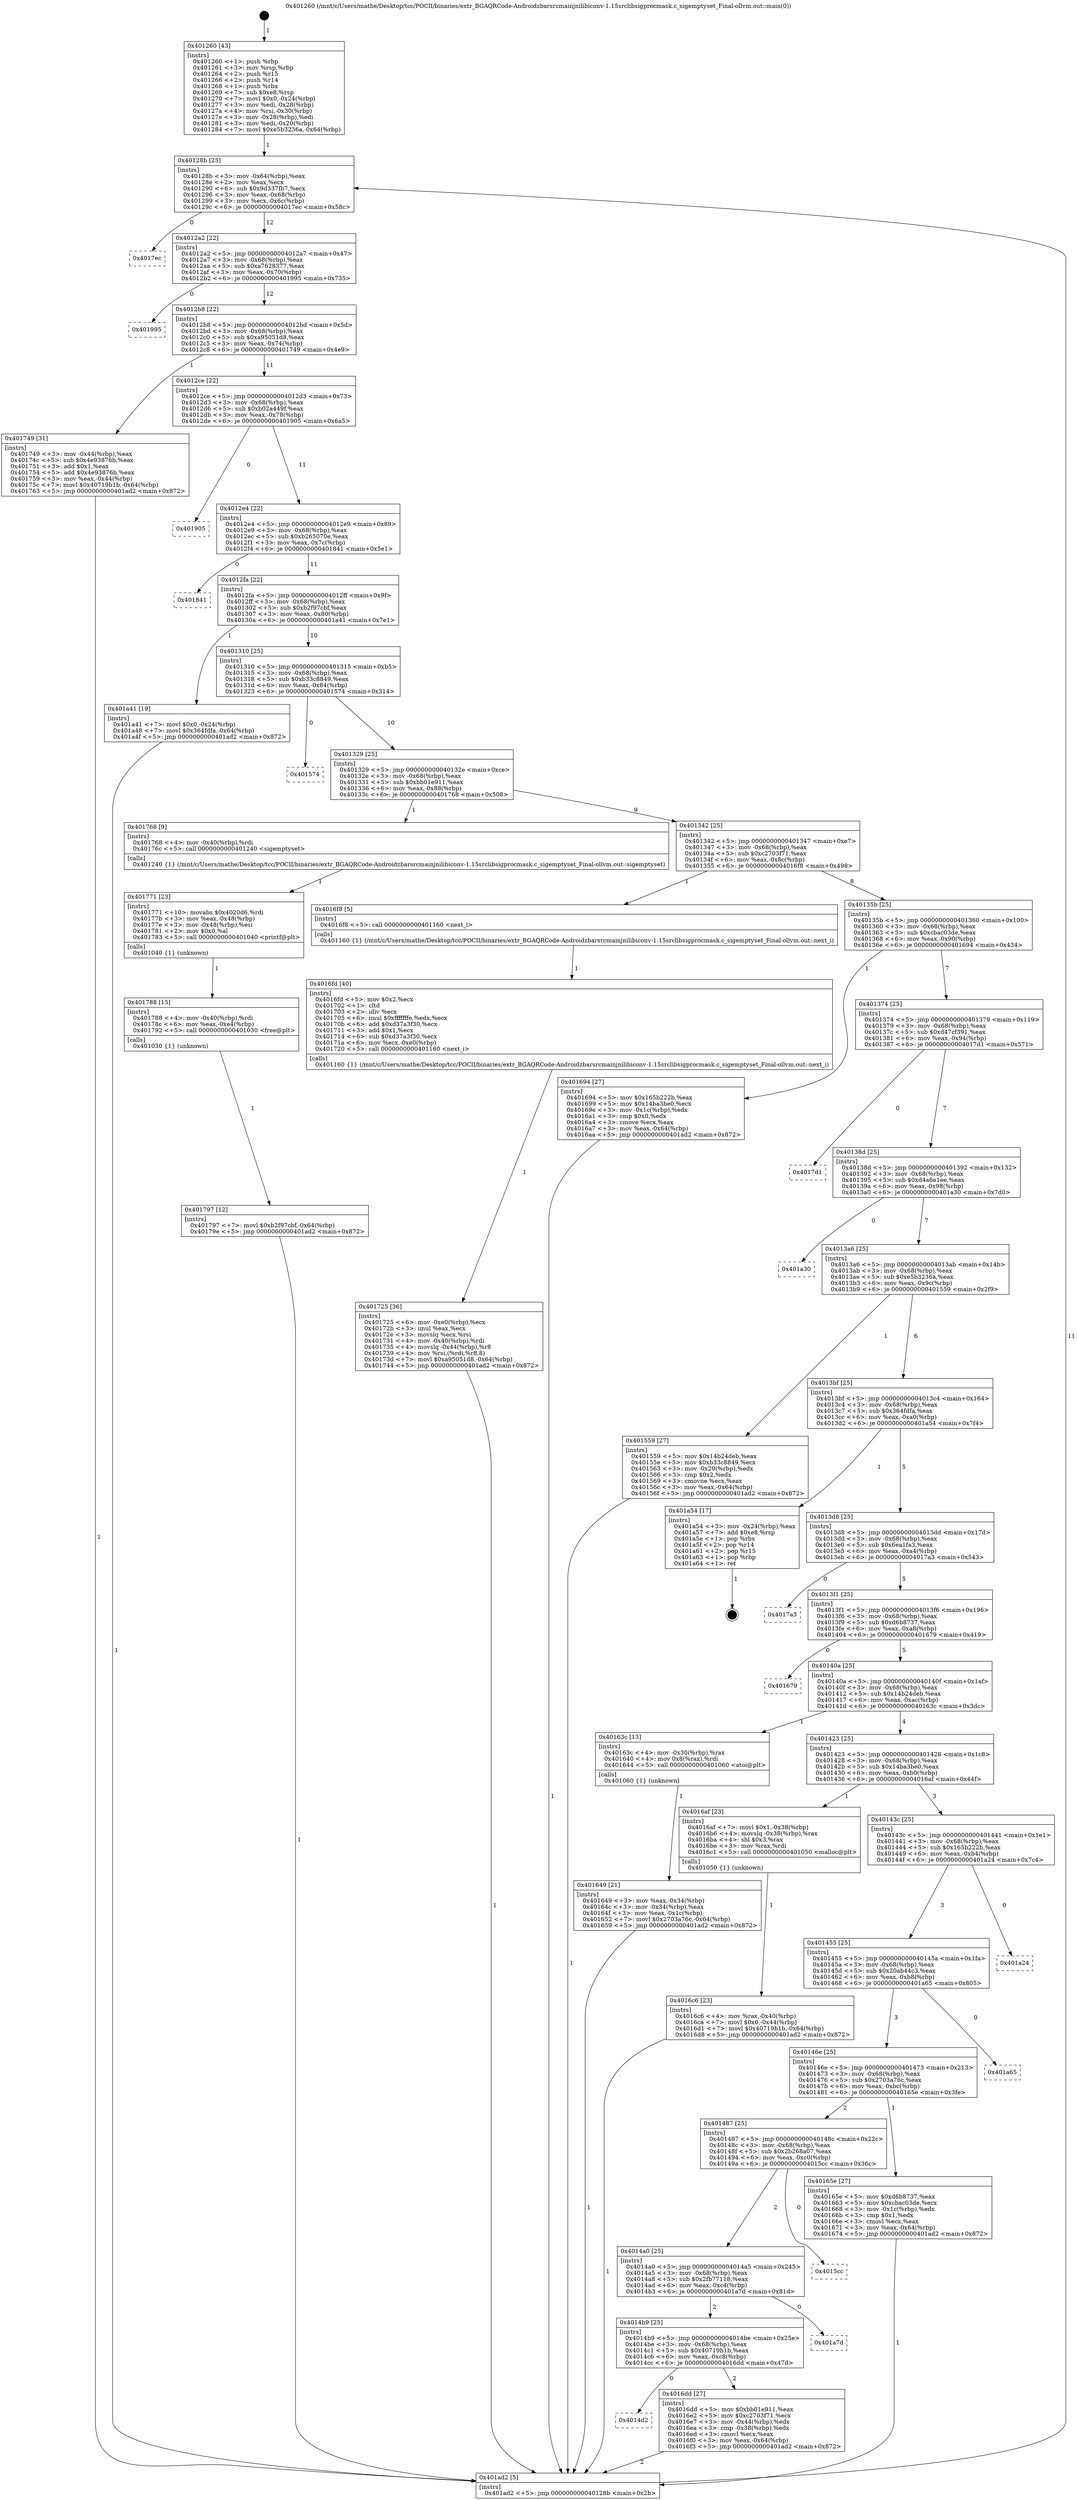 digraph "0x401260" {
  label = "0x401260 (/mnt/c/Users/mathe/Desktop/tcc/POCII/binaries/extr_BGAQRCode-Androidzbarsrcmainjnilibiconv-1.15srclibsigprocmask.c_sigemptyset_Final-ollvm.out::main(0))"
  labelloc = "t"
  node[shape=record]

  Entry [label="",width=0.3,height=0.3,shape=circle,fillcolor=black,style=filled]
  "0x40128b" [label="{
     0x40128b [23]\l
     | [instrs]\l
     &nbsp;&nbsp;0x40128b \<+3\>: mov -0x64(%rbp),%eax\l
     &nbsp;&nbsp;0x40128e \<+2\>: mov %eax,%ecx\l
     &nbsp;&nbsp;0x401290 \<+6\>: sub $0x9d337fb7,%ecx\l
     &nbsp;&nbsp;0x401296 \<+3\>: mov %eax,-0x68(%rbp)\l
     &nbsp;&nbsp;0x401299 \<+3\>: mov %ecx,-0x6c(%rbp)\l
     &nbsp;&nbsp;0x40129c \<+6\>: je 00000000004017ec \<main+0x58c\>\l
  }"]
  "0x4017ec" [label="{
     0x4017ec\l
  }", style=dashed]
  "0x4012a2" [label="{
     0x4012a2 [22]\l
     | [instrs]\l
     &nbsp;&nbsp;0x4012a2 \<+5\>: jmp 00000000004012a7 \<main+0x47\>\l
     &nbsp;&nbsp;0x4012a7 \<+3\>: mov -0x68(%rbp),%eax\l
     &nbsp;&nbsp;0x4012aa \<+5\>: sub $0xa7628377,%eax\l
     &nbsp;&nbsp;0x4012af \<+3\>: mov %eax,-0x70(%rbp)\l
     &nbsp;&nbsp;0x4012b2 \<+6\>: je 0000000000401995 \<main+0x735\>\l
  }"]
  Exit [label="",width=0.3,height=0.3,shape=circle,fillcolor=black,style=filled,peripheries=2]
  "0x401995" [label="{
     0x401995\l
  }", style=dashed]
  "0x4012b8" [label="{
     0x4012b8 [22]\l
     | [instrs]\l
     &nbsp;&nbsp;0x4012b8 \<+5\>: jmp 00000000004012bd \<main+0x5d\>\l
     &nbsp;&nbsp;0x4012bd \<+3\>: mov -0x68(%rbp),%eax\l
     &nbsp;&nbsp;0x4012c0 \<+5\>: sub $0xa95051d8,%eax\l
     &nbsp;&nbsp;0x4012c5 \<+3\>: mov %eax,-0x74(%rbp)\l
     &nbsp;&nbsp;0x4012c8 \<+6\>: je 0000000000401749 \<main+0x4e9\>\l
  }"]
  "0x401797" [label="{
     0x401797 [12]\l
     | [instrs]\l
     &nbsp;&nbsp;0x401797 \<+7\>: movl $0xb2f97cbf,-0x64(%rbp)\l
     &nbsp;&nbsp;0x40179e \<+5\>: jmp 0000000000401ad2 \<main+0x872\>\l
  }"]
  "0x401749" [label="{
     0x401749 [31]\l
     | [instrs]\l
     &nbsp;&nbsp;0x401749 \<+3\>: mov -0x44(%rbp),%eax\l
     &nbsp;&nbsp;0x40174c \<+5\>: sub $0x4e93876b,%eax\l
     &nbsp;&nbsp;0x401751 \<+3\>: add $0x1,%eax\l
     &nbsp;&nbsp;0x401754 \<+5\>: add $0x4e93876b,%eax\l
     &nbsp;&nbsp;0x401759 \<+3\>: mov %eax,-0x44(%rbp)\l
     &nbsp;&nbsp;0x40175c \<+7\>: movl $0x40719b1b,-0x64(%rbp)\l
     &nbsp;&nbsp;0x401763 \<+5\>: jmp 0000000000401ad2 \<main+0x872\>\l
  }"]
  "0x4012ce" [label="{
     0x4012ce [22]\l
     | [instrs]\l
     &nbsp;&nbsp;0x4012ce \<+5\>: jmp 00000000004012d3 \<main+0x73\>\l
     &nbsp;&nbsp;0x4012d3 \<+3\>: mov -0x68(%rbp),%eax\l
     &nbsp;&nbsp;0x4012d6 \<+5\>: sub $0xb02a449f,%eax\l
     &nbsp;&nbsp;0x4012db \<+3\>: mov %eax,-0x78(%rbp)\l
     &nbsp;&nbsp;0x4012de \<+6\>: je 0000000000401905 \<main+0x6a5\>\l
  }"]
  "0x401788" [label="{
     0x401788 [15]\l
     | [instrs]\l
     &nbsp;&nbsp;0x401788 \<+4\>: mov -0x40(%rbp),%rdi\l
     &nbsp;&nbsp;0x40178c \<+6\>: mov %eax,-0xe4(%rbp)\l
     &nbsp;&nbsp;0x401792 \<+5\>: call 0000000000401030 \<free@plt\>\l
     | [calls]\l
     &nbsp;&nbsp;0x401030 \{1\} (unknown)\l
  }"]
  "0x401905" [label="{
     0x401905\l
  }", style=dashed]
  "0x4012e4" [label="{
     0x4012e4 [22]\l
     | [instrs]\l
     &nbsp;&nbsp;0x4012e4 \<+5\>: jmp 00000000004012e9 \<main+0x89\>\l
     &nbsp;&nbsp;0x4012e9 \<+3\>: mov -0x68(%rbp),%eax\l
     &nbsp;&nbsp;0x4012ec \<+5\>: sub $0xb265070e,%eax\l
     &nbsp;&nbsp;0x4012f1 \<+3\>: mov %eax,-0x7c(%rbp)\l
     &nbsp;&nbsp;0x4012f4 \<+6\>: je 0000000000401841 \<main+0x5e1\>\l
  }"]
  "0x401771" [label="{
     0x401771 [23]\l
     | [instrs]\l
     &nbsp;&nbsp;0x401771 \<+10\>: movabs $0x4020d6,%rdi\l
     &nbsp;&nbsp;0x40177b \<+3\>: mov %eax,-0x48(%rbp)\l
     &nbsp;&nbsp;0x40177e \<+3\>: mov -0x48(%rbp),%esi\l
     &nbsp;&nbsp;0x401781 \<+2\>: mov $0x0,%al\l
     &nbsp;&nbsp;0x401783 \<+5\>: call 0000000000401040 \<printf@plt\>\l
     | [calls]\l
     &nbsp;&nbsp;0x401040 \{1\} (unknown)\l
  }"]
  "0x401841" [label="{
     0x401841\l
  }", style=dashed]
  "0x4012fa" [label="{
     0x4012fa [22]\l
     | [instrs]\l
     &nbsp;&nbsp;0x4012fa \<+5\>: jmp 00000000004012ff \<main+0x9f\>\l
     &nbsp;&nbsp;0x4012ff \<+3\>: mov -0x68(%rbp),%eax\l
     &nbsp;&nbsp;0x401302 \<+5\>: sub $0xb2f97cbf,%eax\l
     &nbsp;&nbsp;0x401307 \<+3\>: mov %eax,-0x80(%rbp)\l
     &nbsp;&nbsp;0x40130a \<+6\>: je 0000000000401a41 \<main+0x7e1\>\l
  }"]
  "0x401725" [label="{
     0x401725 [36]\l
     | [instrs]\l
     &nbsp;&nbsp;0x401725 \<+6\>: mov -0xe0(%rbp),%ecx\l
     &nbsp;&nbsp;0x40172b \<+3\>: imul %eax,%ecx\l
     &nbsp;&nbsp;0x40172e \<+3\>: movslq %ecx,%rsi\l
     &nbsp;&nbsp;0x401731 \<+4\>: mov -0x40(%rbp),%rdi\l
     &nbsp;&nbsp;0x401735 \<+4\>: movslq -0x44(%rbp),%r8\l
     &nbsp;&nbsp;0x401739 \<+4\>: mov %rsi,(%rdi,%r8,8)\l
     &nbsp;&nbsp;0x40173d \<+7\>: movl $0xa95051d8,-0x64(%rbp)\l
     &nbsp;&nbsp;0x401744 \<+5\>: jmp 0000000000401ad2 \<main+0x872\>\l
  }"]
  "0x401a41" [label="{
     0x401a41 [19]\l
     | [instrs]\l
     &nbsp;&nbsp;0x401a41 \<+7\>: movl $0x0,-0x24(%rbp)\l
     &nbsp;&nbsp;0x401a48 \<+7\>: movl $0x364fdfa,-0x64(%rbp)\l
     &nbsp;&nbsp;0x401a4f \<+5\>: jmp 0000000000401ad2 \<main+0x872\>\l
  }"]
  "0x401310" [label="{
     0x401310 [25]\l
     | [instrs]\l
     &nbsp;&nbsp;0x401310 \<+5\>: jmp 0000000000401315 \<main+0xb5\>\l
     &nbsp;&nbsp;0x401315 \<+3\>: mov -0x68(%rbp),%eax\l
     &nbsp;&nbsp;0x401318 \<+5\>: sub $0xb33c8849,%eax\l
     &nbsp;&nbsp;0x40131d \<+6\>: mov %eax,-0x84(%rbp)\l
     &nbsp;&nbsp;0x401323 \<+6\>: je 0000000000401574 \<main+0x314\>\l
  }"]
  "0x4016fd" [label="{
     0x4016fd [40]\l
     | [instrs]\l
     &nbsp;&nbsp;0x4016fd \<+5\>: mov $0x2,%ecx\l
     &nbsp;&nbsp;0x401702 \<+1\>: cltd\l
     &nbsp;&nbsp;0x401703 \<+2\>: idiv %ecx\l
     &nbsp;&nbsp;0x401705 \<+6\>: imul $0xfffffffe,%edx,%ecx\l
     &nbsp;&nbsp;0x40170b \<+6\>: add $0xd37a3f30,%ecx\l
     &nbsp;&nbsp;0x401711 \<+3\>: add $0x1,%ecx\l
     &nbsp;&nbsp;0x401714 \<+6\>: sub $0xd37a3f30,%ecx\l
     &nbsp;&nbsp;0x40171a \<+6\>: mov %ecx,-0xe0(%rbp)\l
     &nbsp;&nbsp;0x401720 \<+5\>: call 0000000000401160 \<next_i\>\l
     | [calls]\l
     &nbsp;&nbsp;0x401160 \{1\} (/mnt/c/Users/mathe/Desktop/tcc/POCII/binaries/extr_BGAQRCode-Androidzbarsrcmainjnilibiconv-1.15srclibsigprocmask.c_sigemptyset_Final-ollvm.out::next_i)\l
  }"]
  "0x401574" [label="{
     0x401574\l
  }", style=dashed]
  "0x401329" [label="{
     0x401329 [25]\l
     | [instrs]\l
     &nbsp;&nbsp;0x401329 \<+5\>: jmp 000000000040132e \<main+0xce\>\l
     &nbsp;&nbsp;0x40132e \<+3\>: mov -0x68(%rbp),%eax\l
     &nbsp;&nbsp;0x401331 \<+5\>: sub $0xbb01e911,%eax\l
     &nbsp;&nbsp;0x401336 \<+6\>: mov %eax,-0x88(%rbp)\l
     &nbsp;&nbsp;0x40133c \<+6\>: je 0000000000401768 \<main+0x508\>\l
  }"]
  "0x4014d2" [label="{
     0x4014d2\l
  }", style=dashed]
  "0x401768" [label="{
     0x401768 [9]\l
     | [instrs]\l
     &nbsp;&nbsp;0x401768 \<+4\>: mov -0x40(%rbp),%rdi\l
     &nbsp;&nbsp;0x40176c \<+5\>: call 0000000000401240 \<sigemptyset\>\l
     | [calls]\l
     &nbsp;&nbsp;0x401240 \{1\} (/mnt/c/Users/mathe/Desktop/tcc/POCII/binaries/extr_BGAQRCode-Androidzbarsrcmainjnilibiconv-1.15srclibsigprocmask.c_sigemptyset_Final-ollvm.out::sigemptyset)\l
  }"]
  "0x401342" [label="{
     0x401342 [25]\l
     | [instrs]\l
     &nbsp;&nbsp;0x401342 \<+5\>: jmp 0000000000401347 \<main+0xe7\>\l
     &nbsp;&nbsp;0x401347 \<+3\>: mov -0x68(%rbp),%eax\l
     &nbsp;&nbsp;0x40134a \<+5\>: sub $0xc2703f71,%eax\l
     &nbsp;&nbsp;0x40134f \<+6\>: mov %eax,-0x8c(%rbp)\l
     &nbsp;&nbsp;0x401355 \<+6\>: je 00000000004016f8 \<main+0x498\>\l
  }"]
  "0x4016dd" [label="{
     0x4016dd [27]\l
     | [instrs]\l
     &nbsp;&nbsp;0x4016dd \<+5\>: mov $0xbb01e911,%eax\l
     &nbsp;&nbsp;0x4016e2 \<+5\>: mov $0xc2703f71,%ecx\l
     &nbsp;&nbsp;0x4016e7 \<+3\>: mov -0x44(%rbp),%edx\l
     &nbsp;&nbsp;0x4016ea \<+3\>: cmp -0x38(%rbp),%edx\l
     &nbsp;&nbsp;0x4016ed \<+3\>: cmovl %ecx,%eax\l
     &nbsp;&nbsp;0x4016f0 \<+3\>: mov %eax,-0x64(%rbp)\l
     &nbsp;&nbsp;0x4016f3 \<+5\>: jmp 0000000000401ad2 \<main+0x872\>\l
  }"]
  "0x4016f8" [label="{
     0x4016f8 [5]\l
     | [instrs]\l
     &nbsp;&nbsp;0x4016f8 \<+5\>: call 0000000000401160 \<next_i\>\l
     | [calls]\l
     &nbsp;&nbsp;0x401160 \{1\} (/mnt/c/Users/mathe/Desktop/tcc/POCII/binaries/extr_BGAQRCode-Androidzbarsrcmainjnilibiconv-1.15srclibsigprocmask.c_sigemptyset_Final-ollvm.out::next_i)\l
  }"]
  "0x40135b" [label="{
     0x40135b [25]\l
     | [instrs]\l
     &nbsp;&nbsp;0x40135b \<+5\>: jmp 0000000000401360 \<main+0x100\>\l
     &nbsp;&nbsp;0x401360 \<+3\>: mov -0x68(%rbp),%eax\l
     &nbsp;&nbsp;0x401363 \<+5\>: sub $0xcbac03de,%eax\l
     &nbsp;&nbsp;0x401368 \<+6\>: mov %eax,-0x90(%rbp)\l
     &nbsp;&nbsp;0x40136e \<+6\>: je 0000000000401694 \<main+0x434\>\l
  }"]
  "0x4014b9" [label="{
     0x4014b9 [25]\l
     | [instrs]\l
     &nbsp;&nbsp;0x4014b9 \<+5\>: jmp 00000000004014be \<main+0x25e\>\l
     &nbsp;&nbsp;0x4014be \<+3\>: mov -0x68(%rbp),%eax\l
     &nbsp;&nbsp;0x4014c1 \<+5\>: sub $0x40719b1b,%eax\l
     &nbsp;&nbsp;0x4014c6 \<+6\>: mov %eax,-0xc8(%rbp)\l
     &nbsp;&nbsp;0x4014cc \<+6\>: je 00000000004016dd \<main+0x47d\>\l
  }"]
  "0x401694" [label="{
     0x401694 [27]\l
     | [instrs]\l
     &nbsp;&nbsp;0x401694 \<+5\>: mov $0x165b222b,%eax\l
     &nbsp;&nbsp;0x401699 \<+5\>: mov $0x14ba3be0,%ecx\l
     &nbsp;&nbsp;0x40169e \<+3\>: mov -0x1c(%rbp),%edx\l
     &nbsp;&nbsp;0x4016a1 \<+3\>: cmp $0x0,%edx\l
     &nbsp;&nbsp;0x4016a4 \<+3\>: cmove %ecx,%eax\l
     &nbsp;&nbsp;0x4016a7 \<+3\>: mov %eax,-0x64(%rbp)\l
     &nbsp;&nbsp;0x4016aa \<+5\>: jmp 0000000000401ad2 \<main+0x872\>\l
  }"]
  "0x401374" [label="{
     0x401374 [25]\l
     | [instrs]\l
     &nbsp;&nbsp;0x401374 \<+5\>: jmp 0000000000401379 \<main+0x119\>\l
     &nbsp;&nbsp;0x401379 \<+3\>: mov -0x68(%rbp),%eax\l
     &nbsp;&nbsp;0x40137c \<+5\>: sub $0xd47cf391,%eax\l
     &nbsp;&nbsp;0x401381 \<+6\>: mov %eax,-0x94(%rbp)\l
     &nbsp;&nbsp;0x401387 \<+6\>: je 00000000004017d1 \<main+0x571\>\l
  }"]
  "0x401a7d" [label="{
     0x401a7d\l
  }", style=dashed]
  "0x4017d1" [label="{
     0x4017d1\l
  }", style=dashed]
  "0x40138d" [label="{
     0x40138d [25]\l
     | [instrs]\l
     &nbsp;&nbsp;0x40138d \<+5\>: jmp 0000000000401392 \<main+0x132\>\l
     &nbsp;&nbsp;0x401392 \<+3\>: mov -0x68(%rbp),%eax\l
     &nbsp;&nbsp;0x401395 \<+5\>: sub $0xd4a6e1ee,%eax\l
     &nbsp;&nbsp;0x40139a \<+6\>: mov %eax,-0x98(%rbp)\l
     &nbsp;&nbsp;0x4013a0 \<+6\>: je 0000000000401a30 \<main+0x7d0\>\l
  }"]
  "0x4014a0" [label="{
     0x4014a0 [25]\l
     | [instrs]\l
     &nbsp;&nbsp;0x4014a0 \<+5\>: jmp 00000000004014a5 \<main+0x245\>\l
     &nbsp;&nbsp;0x4014a5 \<+3\>: mov -0x68(%rbp),%eax\l
     &nbsp;&nbsp;0x4014a8 \<+5\>: sub $0x2fb77118,%eax\l
     &nbsp;&nbsp;0x4014ad \<+6\>: mov %eax,-0xc4(%rbp)\l
     &nbsp;&nbsp;0x4014b3 \<+6\>: je 0000000000401a7d \<main+0x81d\>\l
  }"]
  "0x401a30" [label="{
     0x401a30\l
  }", style=dashed]
  "0x4013a6" [label="{
     0x4013a6 [25]\l
     | [instrs]\l
     &nbsp;&nbsp;0x4013a6 \<+5\>: jmp 00000000004013ab \<main+0x14b\>\l
     &nbsp;&nbsp;0x4013ab \<+3\>: mov -0x68(%rbp),%eax\l
     &nbsp;&nbsp;0x4013ae \<+5\>: sub $0xe5b3236a,%eax\l
     &nbsp;&nbsp;0x4013b3 \<+6\>: mov %eax,-0x9c(%rbp)\l
     &nbsp;&nbsp;0x4013b9 \<+6\>: je 0000000000401559 \<main+0x2f9\>\l
  }"]
  "0x4015cc" [label="{
     0x4015cc\l
  }", style=dashed]
  "0x401559" [label="{
     0x401559 [27]\l
     | [instrs]\l
     &nbsp;&nbsp;0x401559 \<+5\>: mov $0x14b24deb,%eax\l
     &nbsp;&nbsp;0x40155e \<+5\>: mov $0xb33c8849,%ecx\l
     &nbsp;&nbsp;0x401563 \<+3\>: mov -0x20(%rbp),%edx\l
     &nbsp;&nbsp;0x401566 \<+3\>: cmp $0x2,%edx\l
     &nbsp;&nbsp;0x401569 \<+3\>: cmovne %ecx,%eax\l
     &nbsp;&nbsp;0x40156c \<+3\>: mov %eax,-0x64(%rbp)\l
     &nbsp;&nbsp;0x40156f \<+5\>: jmp 0000000000401ad2 \<main+0x872\>\l
  }"]
  "0x4013bf" [label="{
     0x4013bf [25]\l
     | [instrs]\l
     &nbsp;&nbsp;0x4013bf \<+5\>: jmp 00000000004013c4 \<main+0x164\>\l
     &nbsp;&nbsp;0x4013c4 \<+3\>: mov -0x68(%rbp),%eax\l
     &nbsp;&nbsp;0x4013c7 \<+5\>: sub $0x364fdfa,%eax\l
     &nbsp;&nbsp;0x4013cc \<+6\>: mov %eax,-0xa0(%rbp)\l
     &nbsp;&nbsp;0x4013d2 \<+6\>: je 0000000000401a54 \<main+0x7f4\>\l
  }"]
  "0x401ad2" [label="{
     0x401ad2 [5]\l
     | [instrs]\l
     &nbsp;&nbsp;0x401ad2 \<+5\>: jmp 000000000040128b \<main+0x2b\>\l
  }"]
  "0x401260" [label="{
     0x401260 [43]\l
     | [instrs]\l
     &nbsp;&nbsp;0x401260 \<+1\>: push %rbp\l
     &nbsp;&nbsp;0x401261 \<+3\>: mov %rsp,%rbp\l
     &nbsp;&nbsp;0x401264 \<+2\>: push %r15\l
     &nbsp;&nbsp;0x401266 \<+2\>: push %r14\l
     &nbsp;&nbsp;0x401268 \<+1\>: push %rbx\l
     &nbsp;&nbsp;0x401269 \<+7\>: sub $0xe8,%rsp\l
     &nbsp;&nbsp;0x401270 \<+7\>: movl $0x0,-0x24(%rbp)\l
     &nbsp;&nbsp;0x401277 \<+3\>: mov %edi,-0x28(%rbp)\l
     &nbsp;&nbsp;0x40127a \<+4\>: mov %rsi,-0x30(%rbp)\l
     &nbsp;&nbsp;0x40127e \<+3\>: mov -0x28(%rbp),%edi\l
     &nbsp;&nbsp;0x401281 \<+3\>: mov %edi,-0x20(%rbp)\l
     &nbsp;&nbsp;0x401284 \<+7\>: movl $0xe5b3236a,-0x64(%rbp)\l
  }"]
  "0x4016c6" [label="{
     0x4016c6 [23]\l
     | [instrs]\l
     &nbsp;&nbsp;0x4016c6 \<+4\>: mov %rax,-0x40(%rbp)\l
     &nbsp;&nbsp;0x4016ca \<+7\>: movl $0x0,-0x44(%rbp)\l
     &nbsp;&nbsp;0x4016d1 \<+7\>: movl $0x40719b1b,-0x64(%rbp)\l
     &nbsp;&nbsp;0x4016d8 \<+5\>: jmp 0000000000401ad2 \<main+0x872\>\l
  }"]
  "0x401a54" [label="{
     0x401a54 [17]\l
     | [instrs]\l
     &nbsp;&nbsp;0x401a54 \<+3\>: mov -0x24(%rbp),%eax\l
     &nbsp;&nbsp;0x401a57 \<+7\>: add $0xe8,%rsp\l
     &nbsp;&nbsp;0x401a5e \<+1\>: pop %rbx\l
     &nbsp;&nbsp;0x401a5f \<+2\>: pop %r14\l
     &nbsp;&nbsp;0x401a61 \<+2\>: pop %r15\l
     &nbsp;&nbsp;0x401a63 \<+1\>: pop %rbp\l
     &nbsp;&nbsp;0x401a64 \<+1\>: ret\l
  }"]
  "0x4013d8" [label="{
     0x4013d8 [25]\l
     | [instrs]\l
     &nbsp;&nbsp;0x4013d8 \<+5\>: jmp 00000000004013dd \<main+0x17d\>\l
     &nbsp;&nbsp;0x4013dd \<+3\>: mov -0x68(%rbp),%eax\l
     &nbsp;&nbsp;0x4013e0 \<+5\>: sub $0x6ea1fa3,%eax\l
     &nbsp;&nbsp;0x4013e5 \<+6\>: mov %eax,-0xa4(%rbp)\l
     &nbsp;&nbsp;0x4013eb \<+6\>: je 00000000004017a3 \<main+0x543\>\l
  }"]
  "0x401487" [label="{
     0x401487 [25]\l
     | [instrs]\l
     &nbsp;&nbsp;0x401487 \<+5\>: jmp 000000000040148c \<main+0x22c\>\l
     &nbsp;&nbsp;0x40148c \<+3\>: mov -0x68(%rbp),%eax\l
     &nbsp;&nbsp;0x40148f \<+5\>: sub $0x2b268a07,%eax\l
     &nbsp;&nbsp;0x401494 \<+6\>: mov %eax,-0xc0(%rbp)\l
     &nbsp;&nbsp;0x40149a \<+6\>: je 00000000004015cc \<main+0x36c\>\l
  }"]
  "0x4017a3" [label="{
     0x4017a3\l
  }", style=dashed]
  "0x4013f1" [label="{
     0x4013f1 [25]\l
     | [instrs]\l
     &nbsp;&nbsp;0x4013f1 \<+5\>: jmp 00000000004013f6 \<main+0x196\>\l
     &nbsp;&nbsp;0x4013f6 \<+3\>: mov -0x68(%rbp),%eax\l
     &nbsp;&nbsp;0x4013f9 \<+5\>: sub $0xd6b8737,%eax\l
     &nbsp;&nbsp;0x4013fe \<+6\>: mov %eax,-0xa8(%rbp)\l
     &nbsp;&nbsp;0x401404 \<+6\>: je 0000000000401679 \<main+0x419\>\l
  }"]
  "0x40165e" [label="{
     0x40165e [27]\l
     | [instrs]\l
     &nbsp;&nbsp;0x40165e \<+5\>: mov $0xd6b8737,%eax\l
     &nbsp;&nbsp;0x401663 \<+5\>: mov $0xcbac03de,%ecx\l
     &nbsp;&nbsp;0x401668 \<+3\>: mov -0x1c(%rbp),%edx\l
     &nbsp;&nbsp;0x40166b \<+3\>: cmp $0x1,%edx\l
     &nbsp;&nbsp;0x40166e \<+3\>: cmovl %ecx,%eax\l
     &nbsp;&nbsp;0x401671 \<+3\>: mov %eax,-0x64(%rbp)\l
     &nbsp;&nbsp;0x401674 \<+5\>: jmp 0000000000401ad2 \<main+0x872\>\l
  }"]
  "0x401679" [label="{
     0x401679\l
  }", style=dashed]
  "0x40140a" [label="{
     0x40140a [25]\l
     | [instrs]\l
     &nbsp;&nbsp;0x40140a \<+5\>: jmp 000000000040140f \<main+0x1af\>\l
     &nbsp;&nbsp;0x40140f \<+3\>: mov -0x68(%rbp),%eax\l
     &nbsp;&nbsp;0x401412 \<+5\>: sub $0x14b24deb,%eax\l
     &nbsp;&nbsp;0x401417 \<+6\>: mov %eax,-0xac(%rbp)\l
     &nbsp;&nbsp;0x40141d \<+6\>: je 000000000040163c \<main+0x3dc\>\l
  }"]
  "0x40146e" [label="{
     0x40146e [25]\l
     | [instrs]\l
     &nbsp;&nbsp;0x40146e \<+5\>: jmp 0000000000401473 \<main+0x213\>\l
     &nbsp;&nbsp;0x401473 \<+3\>: mov -0x68(%rbp),%eax\l
     &nbsp;&nbsp;0x401476 \<+5\>: sub $0x2703a76c,%eax\l
     &nbsp;&nbsp;0x40147b \<+6\>: mov %eax,-0xbc(%rbp)\l
     &nbsp;&nbsp;0x401481 \<+6\>: je 000000000040165e \<main+0x3fe\>\l
  }"]
  "0x40163c" [label="{
     0x40163c [13]\l
     | [instrs]\l
     &nbsp;&nbsp;0x40163c \<+4\>: mov -0x30(%rbp),%rax\l
     &nbsp;&nbsp;0x401640 \<+4\>: mov 0x8(%rax),%rdi\l
     &nbsp;&nbsp;0x401644 \<+5\>: call 0000000000401060 \<atoi@plt\>\l
     | [calls]\l
     &nbsp;&nbsp;0x401060 \{1\} (unknown)\l
  }"]
  "0x401423" [label="{
     0x401423 [25]\l
     | [instrs]\l
     &nbsp;&nbsp;0x401423 \<+5\>: jmp 0000000000401428 \<main+0x1c8\>\l
     &nbsp;&nbsp;0x401428 \<+3\>: mov -0x68(%rbp),%eax\l
     &nbsp;&nbsp;0x40142b \<+5\>: sub $0x14ba3be0,%eax\l
     &nbsp;&nbsp;0x401430 \<+6\>: mov %eax,-0xb0(%rbp)\l
     &nbsp;&nbsp;0x401436 \<+6\>: je 00000000004016af \<main+0x44f\>\l
  }"]
  "0x401649" [label="{
     0x401649 [21]\l
     | [instrs]\l
     &nbsp;&nbsp;0x401649 \<+3\>: mov %eax,-0x34(%rbp)\l
     &nbsp;&nbsp;0x40164c \<+3\>: mov -0x34(%rbp),%eax\l
     &nbsp;&nbsp;0x40164f \<+3\>: mov %eax,-0x1c(%rbp)\l
     &nbsp;&nbsp;0x401652 \<+7\>: movl $0x2703a76c,-0x64(%rbp)\l
     &nbsp;&nbsp;0x401659 \<+5\>: jmp 0000000000401ad2 \<main+0x872\>\l
  }"]
  "0x401a65" [label="{
     0x401a65\l
  }", style=dashed]
  "0x4016af" [label="{
     0x4016af [23]\l
     | [instrs]\l
     &nbsp;&nbsp;0x4016af \<+7\>: movl $0x1,-0x38(%rbp)\l
     &nbsp;&nbsp;0x4016b6 \<+4\>: movslq -0x38(%rbp),%rax\l
     &nbsp;&nbsp;0x4016ba \<+4\>: shl $0x3,%rax\l
     &nbsp;&nbsp;0x4016be \<+3\>: mov %rax,%rdi\l
     &nbsp;&nbsp;0x4016c1 \<+5\>: call 0000000000401050 \<malloc@plt\>\l
     | [calls]\l
     &nbsp;&nbsp;0x401050 \{1\} (unknown)\l
  }"]
  "0x40143c" [label="{
     0x40143c [25]\l
     | [instrs]\l
     &nbsp;&nbsp;0x40143c \<+5\>: jmp 0000000000401441 \<main+0x1e1\>\l
     &nbsp;&nbsp;0x401441 \<+3\>: mov -0x68(%rbp),%eax\l
     &nbsp;&nbsp;0x401444 \<+5\>: sub $0x165b222b,%eax\l
     &nbsp;&nbsp;0x401449 \<+6\>: mov %eax,-0xb4(%rbp)\l
     &nbsp;&nbsp;0x40144f \<+6\>: je 0000000000401a24 \<main+0x7c4\>\l
  }"]
  "0x401455" [label="{
     0x401455 [25]\l
     | [instrs]\l
     &nbsp;&nbsp;0x401455 \<+5\>: jmp 000000000040145a \<main+0x1fa\>\l
     &nbsp;&nbsp;0x40145a \<+3\>: mov -0x68(%rbp),%eax\l
     &nbsp;&nbsp;0x40145d \<+5\>: sub $0x20ab44c3,%eax\l
     &nbsp;&nbsp;0x401462 \<+6\>: mov %eax,-0xb8(%rbp)\l
     &nbsp;&nbsp;0x401468 \<+6\>: je 0000000000401a65 \<main+0x805\>\l
  }"]
  "0x401a24" [label="{
     0x401a24\l
  }", style=dashed]
  Entry -> "0x401260" [label=" 1"]
  "0x40128b" -> "0x4017ec" [label=" 0"]
  "0x40128b" -> "0x4012a2" [label=" 12"]
  "0x401a54" -> Exit [label=" 1"]
  "0x4012a2" -> "0x401995" [label=" 0"]
  "0x4012a2" -> "0x4012b8" [label=" 12"]
  "0x401a41" -> "0x401ad2" [label=" 1"]
  "0x4012b8" -> "0x401749" [label=" 1"]
  "0x4012b8" -> "0x4012ce" [label=" 11"]
  "0x401797" -> "0x401ad2" [label=" 1"]
  "0x4012ce" -> "0x401905" [label=" 0"]
  "0x4012ce" -> "0x4012e4" [label=" 11"]
  "0x401788" -> "0x401797" [label=" 1"]
  "0x4012e4" -> "0x401841" [label=" 0"]
  "0x4012e4" -> "0x4012fa" [label=" 11"]
  "0x401771" -> "0x401788" [label=" 1"]
  "0x4012fa" -> "0x401a41" [label=" 1"]
  "0x4012fa" -> "0x401310" [label=" 10"]
  "0x401768" -> "0x401771" [label=" 1"]
  "0x401310" -> "0x401574" [label=" 0"]
  "0x401310" -> "0x401329" [label=" 10"]
  "0x401749" -> "0x401ad2" [label=" 1"]
  "0x401329" -> "0x401768" [label=" 1"]
  "0x401329" -> "0x401342" [label=" 9"]
  "0x401725" -> "0x401ad2" [label=" 1"]
  "0x401342" -> "0x4016f8" [label=" 1"]
  "0x401342" -> "0x40135b" [label=" 8"]
  "0x4016fd" -> "0x401725" [label=" 1"]
  "0x40135b" -> "0x401694" [label=" 1"]
  "0x40135b" -> "0x401374" [label=" 7"]
  "0x4016dd" -> "0x401ad2" [label=" 2"]
  "0x401374" -> "0x4017d1" [label=" 0"]
  "0x401374" -> "0x40138d" [label=" 7"]
  "0x4014b9" -> "0x4014d2" [label=" 0"]
  "0x40138d" -> "0x401a30" [label=" 0"]
  "0x40138d" -> "0x4013a6" [label=" 7"]
  "0x4016f8" -> "0x4016fd" [label=" 1"]
  "0x4013a6" -> "0x401559" [label=" 1"]
  "0x4013a6" -> "0x4013bf" [label=" 6"]
  "0x401559" -> "0x401ad2" [label=" 1"]
  "0x401260" -> "0x40128b" [label=" 1"]
  "0x401ad2" -> "0x40128b" [label=" 11"]
  "0x4014a0" -> "0x4014b9" [label=" 2"]
  "0x4013bf" -> "0x401a54" [label=" 1"]
  "0x4013bf" -> "0x4013d8" [label=" 5"]
  "0x4014b9" -> "0x4016dd" [label=" 2"]
  "0x4013d8" -> "0x4017a3" [label=" 0"]
  "0x4013d8" -> "0x4013f1" [label=" 5"]
  "0x401487" -> "0x4014a0" [label=" 2"]
  "0x4013f1" -> "0x401679" [label=" 0"]
  "0x4013f1" -> "0x40140a" [label=" 5"]
  "0x401487" -> "0x4015cc" [label=" 0"]
  "0x40140a" -> "0x40163c" [label=" 1"]
  "0x40140a" -> "0x401423" [label=" 4"]
  "0x40163c" -> "0x401649" [label=" 1"]
  "0x401649" -> "0x401ad2" [label=" 1"]
  "0x4016c6" -> "0x401ad2" [label=" 1"]
  "0x401423" -> "0x4016af" [label=" 1"]
  "0x401423" -> "0x40143c" [label=" 3"]
  "0x4016af" -> "0x4016c6" [label=" 1"]
  "0x40143c" -> "0x401a24" [label=" 0"]
  "0x40143c" -> "0x401455" [label=" 3"]
  "0x401694" -> "0x401ad2" [label=" 1"]
  "0x401455" -> "0x401a65" [label=" 0"]
  "0x401455" -> "0x40146e" [label=" 3"]
  "0x4014a0" -> "0x401a7d" [label=" 0"]
  "0x40146e" -> "0x40165e" [label=" 1"]
  "0x40146e" -> "0x401487" [label=" 2"]
  "0x40165e" -> "0x401ad2" [label=" 1"]
}
